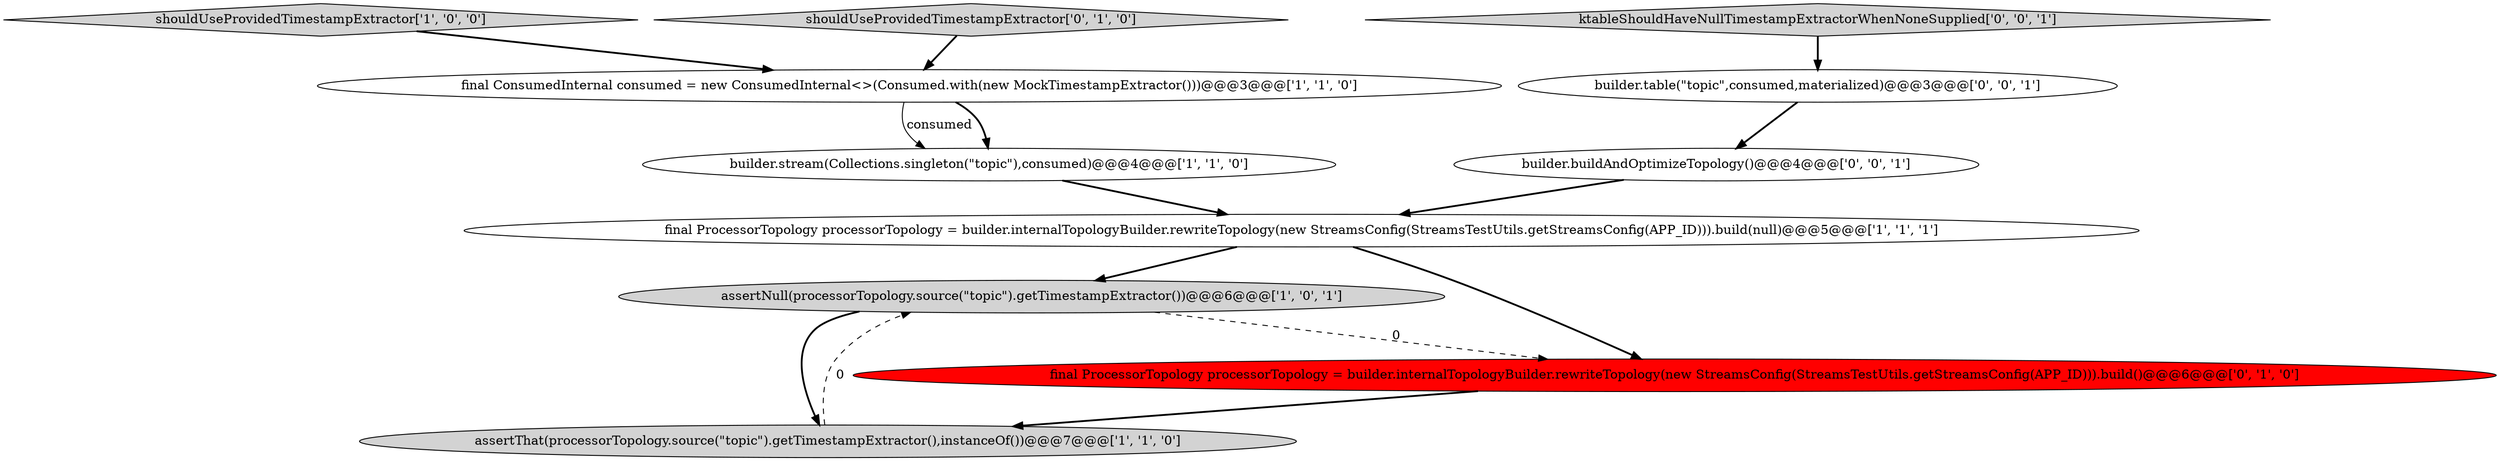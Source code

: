 digraph {
10 [style = filled, label = "builder.table(\"topic\",consumed,materialized)@@@3@@@['0', '0', '1']", fillcolor = white, shape = ellipse image = "AAA0AAABBB3BBB"];
3 [style = filled, label = "shouldUseProvidedTimestampExtractor['1', '0', '0']", fillcolor = lightgray, shape = diamond image = "AAA0AAABBB1BBB"];
2 [style = filled, label = "builder.stream(Collections.singleton(\"topic\"),consumed)@@@4@@@['1', '1', '0']", fillcolor = white, shape = ellipse image = "AAA0AAABBB1BBB"];
0 [style = filled, label = "assertNull(processorTopology.source(\"topic\").getTimestampExtractor())@@@6@@@['1', '0', '1']", fillcolor = lightgray, shape = ellipse image = "AAA0AAABBB1BBB"];
6 [style = filled, label = "shouldUseProvidedTimestampExtractor['0', '1', '0']", fillcolor = lightgray, shape = diamond image = "AAA0AAABBB2BBB"];
8 [style = filled, label = "ktableShouldHaveNullTimestampExtractorWhenNoneSupplied['0', '0', '1']", fillcolor = lightgray, shape = diamond image = "AAA0AAABBB3BBB"];
5 [style = filled, label = "final ConsumedInternal consumed = new ConsumedInternal<>(Consumed.with(new MockTimestampExtractor()))@@@3@@@['1', '1', '0']", fillcolor = white, shape = ellipse image = "AAA0AAABBB1BBB"];
9 [style = filled, label = "builder.buildAndOptimizeTopology()@@@4@@@['0', '0', '1']", fillcolor = white, shape = ellipse image = "AAA0AAABBB3BBB"];
7 [style = filled, label = "final ProcessorTopology processorTopology = builder.internalTopologyBuilder.rewriteTopology(new StreamsConfig(StreamsTestUtils.getStreamsConfig(APP_ID))).build()@@@6@@@['0', '1', '0']", fillcolor = red, shape = ellipse image = "AAA1AAABBB2BBB"];
1 [style = filled, label = "assertThat(processorTopology.source(\"topic\").getTimestampExtractor(),instanceOf())@@@7@@@['1', '1', '0']", fillcolor = lightgray, shape = ellipse image = "AAA0AAABBB1BBB"];
4 [style = filled, label = "final ProcessorTopology processorTopology = builder.internalTopologyBuilder.rewriteTopology(new StreamsConfig(StreamsTestUtils.getStreamsConfig(APP_ID))).build(null)@@@5@@@['1', '1', '1']", fillcolor = white, shape = ellipse image = "AAA0AAABBB1BBB"];
8->10 [style = bold, label=""];
6->5 [style = bold, label=""];
5->2 [style = bold, label=""];
3->5 [style = bold, label=""];
10->9 [style = bold, label=""];
7->1 [style = bold, label=""];
0->7 [style = dashed, label="0"];
2->4 [style = bold, label=""];
0->1 [style = bold, label=""];
5->2 [style = solid, label="consumed"];
4->7 [style = bold, label=""];
9->4 [style = bold, label=""];
4->0 [style = bold, label=""];
1->0 [style = dashed, label="0"];
}
